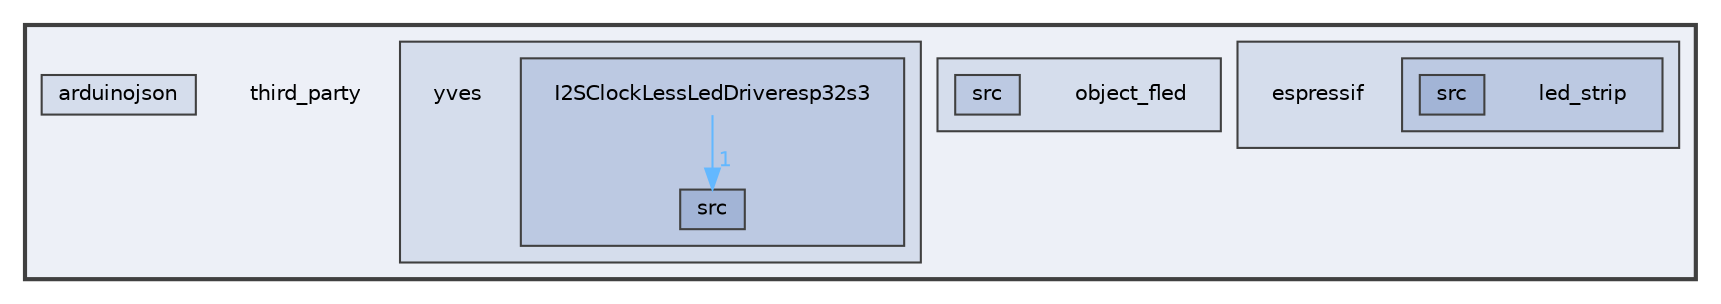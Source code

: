 digraph "third_party"
{
 // INTERACTIVE_SVG=YES
 // LATEX_PDF_SIZE
  bgcolor="transparent";
  edge [fontname=Helvetica,fontsize=10,labelfontname=Helvetica,labelfontsize=10];
  node [fontname=Helvetica,fontsize=10,shape=box,height=0.2,width=0.4];
  compound=true
  subgraph clusterdir_c30bdf76ce759a4eae8387be42921388 {
    graph [ bgcolor="#edf0f7", pencolor="grey25", label="", fontname=Helvetica,fontsize=10 style="filled,bold", URL="dir_c30bdf76ce759a4eae8387be42921388.html",tooltip=""]
    dir_c30bdf76ce759a4eae8387be42921388 [shape=plaintext, label="third_party"];
  dir_99054eaaf1ec2d970c78e0cd41436977 [label="arduinojson", fillcolor="#d5ddec", color="grey25", style="filled", URL="dir_99054eaaf1ec2d970c78e0cd41436977.html",tooltip=""];
  subgraph clusterdir_16d1759c38bc39b721e8cd0df805ebae {
    graph [ bgcolor="#d5ddec", pencolor="grey25", label="", fontname=Helvetica,fontsize=10 style="filled", URL="dir_16d1759c38bc39b721e8cd0df805ebae.html",tooltip=""]
    dir_16d1759c38bc39b721e8cd0df805ebae [shape=plaintext, label="espressif"];
  subgraph clusterdir_1b2bd9daf010c2497001a4ecf4482125 {
    graph [ bgcolor="#bcc9e2", pencolor="grey25", label="", fontname=Helvetica,fontsize=10 style="filled", URL="dir_1b2bd9daf010c2497001a4ecf4482125.html",tooltip=""]
    dir_1b2bd9daf010c2497001a4ecf4482125 [shape=plaintext, label="led_strip"];
  dir_0d5f71e73f676efb5e997d1df1889c9d [label="src", fillcolor="#a2b4d6", color="grey25", style="filled", URL="dir_0d5f71e73f676efb5e997d1df1889c9d.html",tooltip=""];
  }
  }
  subgraph clusterdir_c31c3e3593f8f0c28b47badf4d12d70e {
    graph [ bgcolor="#d5ddec", pencolor="grey25", label="", fontname=Helvetica,fontsize=10 style="filled", URL="dir_c31c3e3593f8f0c28b47badf4d12d70e.html",tooltip=""]
    dir_c31c3e3593f8f0c28b47badf4d12d70e [shape=plaintext, label="object_fled"];
  dir_3fb338c90e52612a3293a7dbe09f30ff [label="src", fillcolor="#bcc9e2", color="grey25", style="filled", URL="dir_3fb338c90e52612a3293a7dbe09f30ff.html",tooltip=""];
  }
  subgraph clusterdir_9dccaf858a7ff7f079e45ffd53709862 {
    graph [ bgcolor="#d5ddec", pencolor="grey25", label="", fontname=Helvetica,fontsize=10 style="filled", URL="dir_9dccaf858a7ff7f079e45ffd53709862.html",tooltip=""]
    dir_9dccaf858a7ff7f079e45ffd53709862 [shape=plaintext, label="yves"];
  subgraph clusterdir_6967420d75a895a264b6b63a4f9b2562 {
    graph [ bgcolor="#bcc9e2", pencolor="grey25", label="", fontname=Helvetica,fontsize=10 style="filled", URL="dir_6967420d75a895a264b6b63a4f9b2562.html",tooltip=""]
    dir_6967420d75a895a264b6b63a4f9b2562 [shape=plaintext, label="I2SClockLessLedDriveresp32s3"];
  dir_74527076c98eac4b0135801e93064360 [label="src", fillcolor="#a2b4d6", color="grey25", style="filled", URL="dir_74527076c98eac4b0135801e93064360.html",tooltip=""];
  }
  }
  }
  dir_6967420d75a895a264b6b63a4f9b2562->dir_74527076c98eac4b0135801e93064360 [headlabel="1", labeldistance=1.5 headhref="dir_000044_000075.html" href="dir_000044_000075.html" color="steelblue1" fontcolor="steelblue1"];
}
